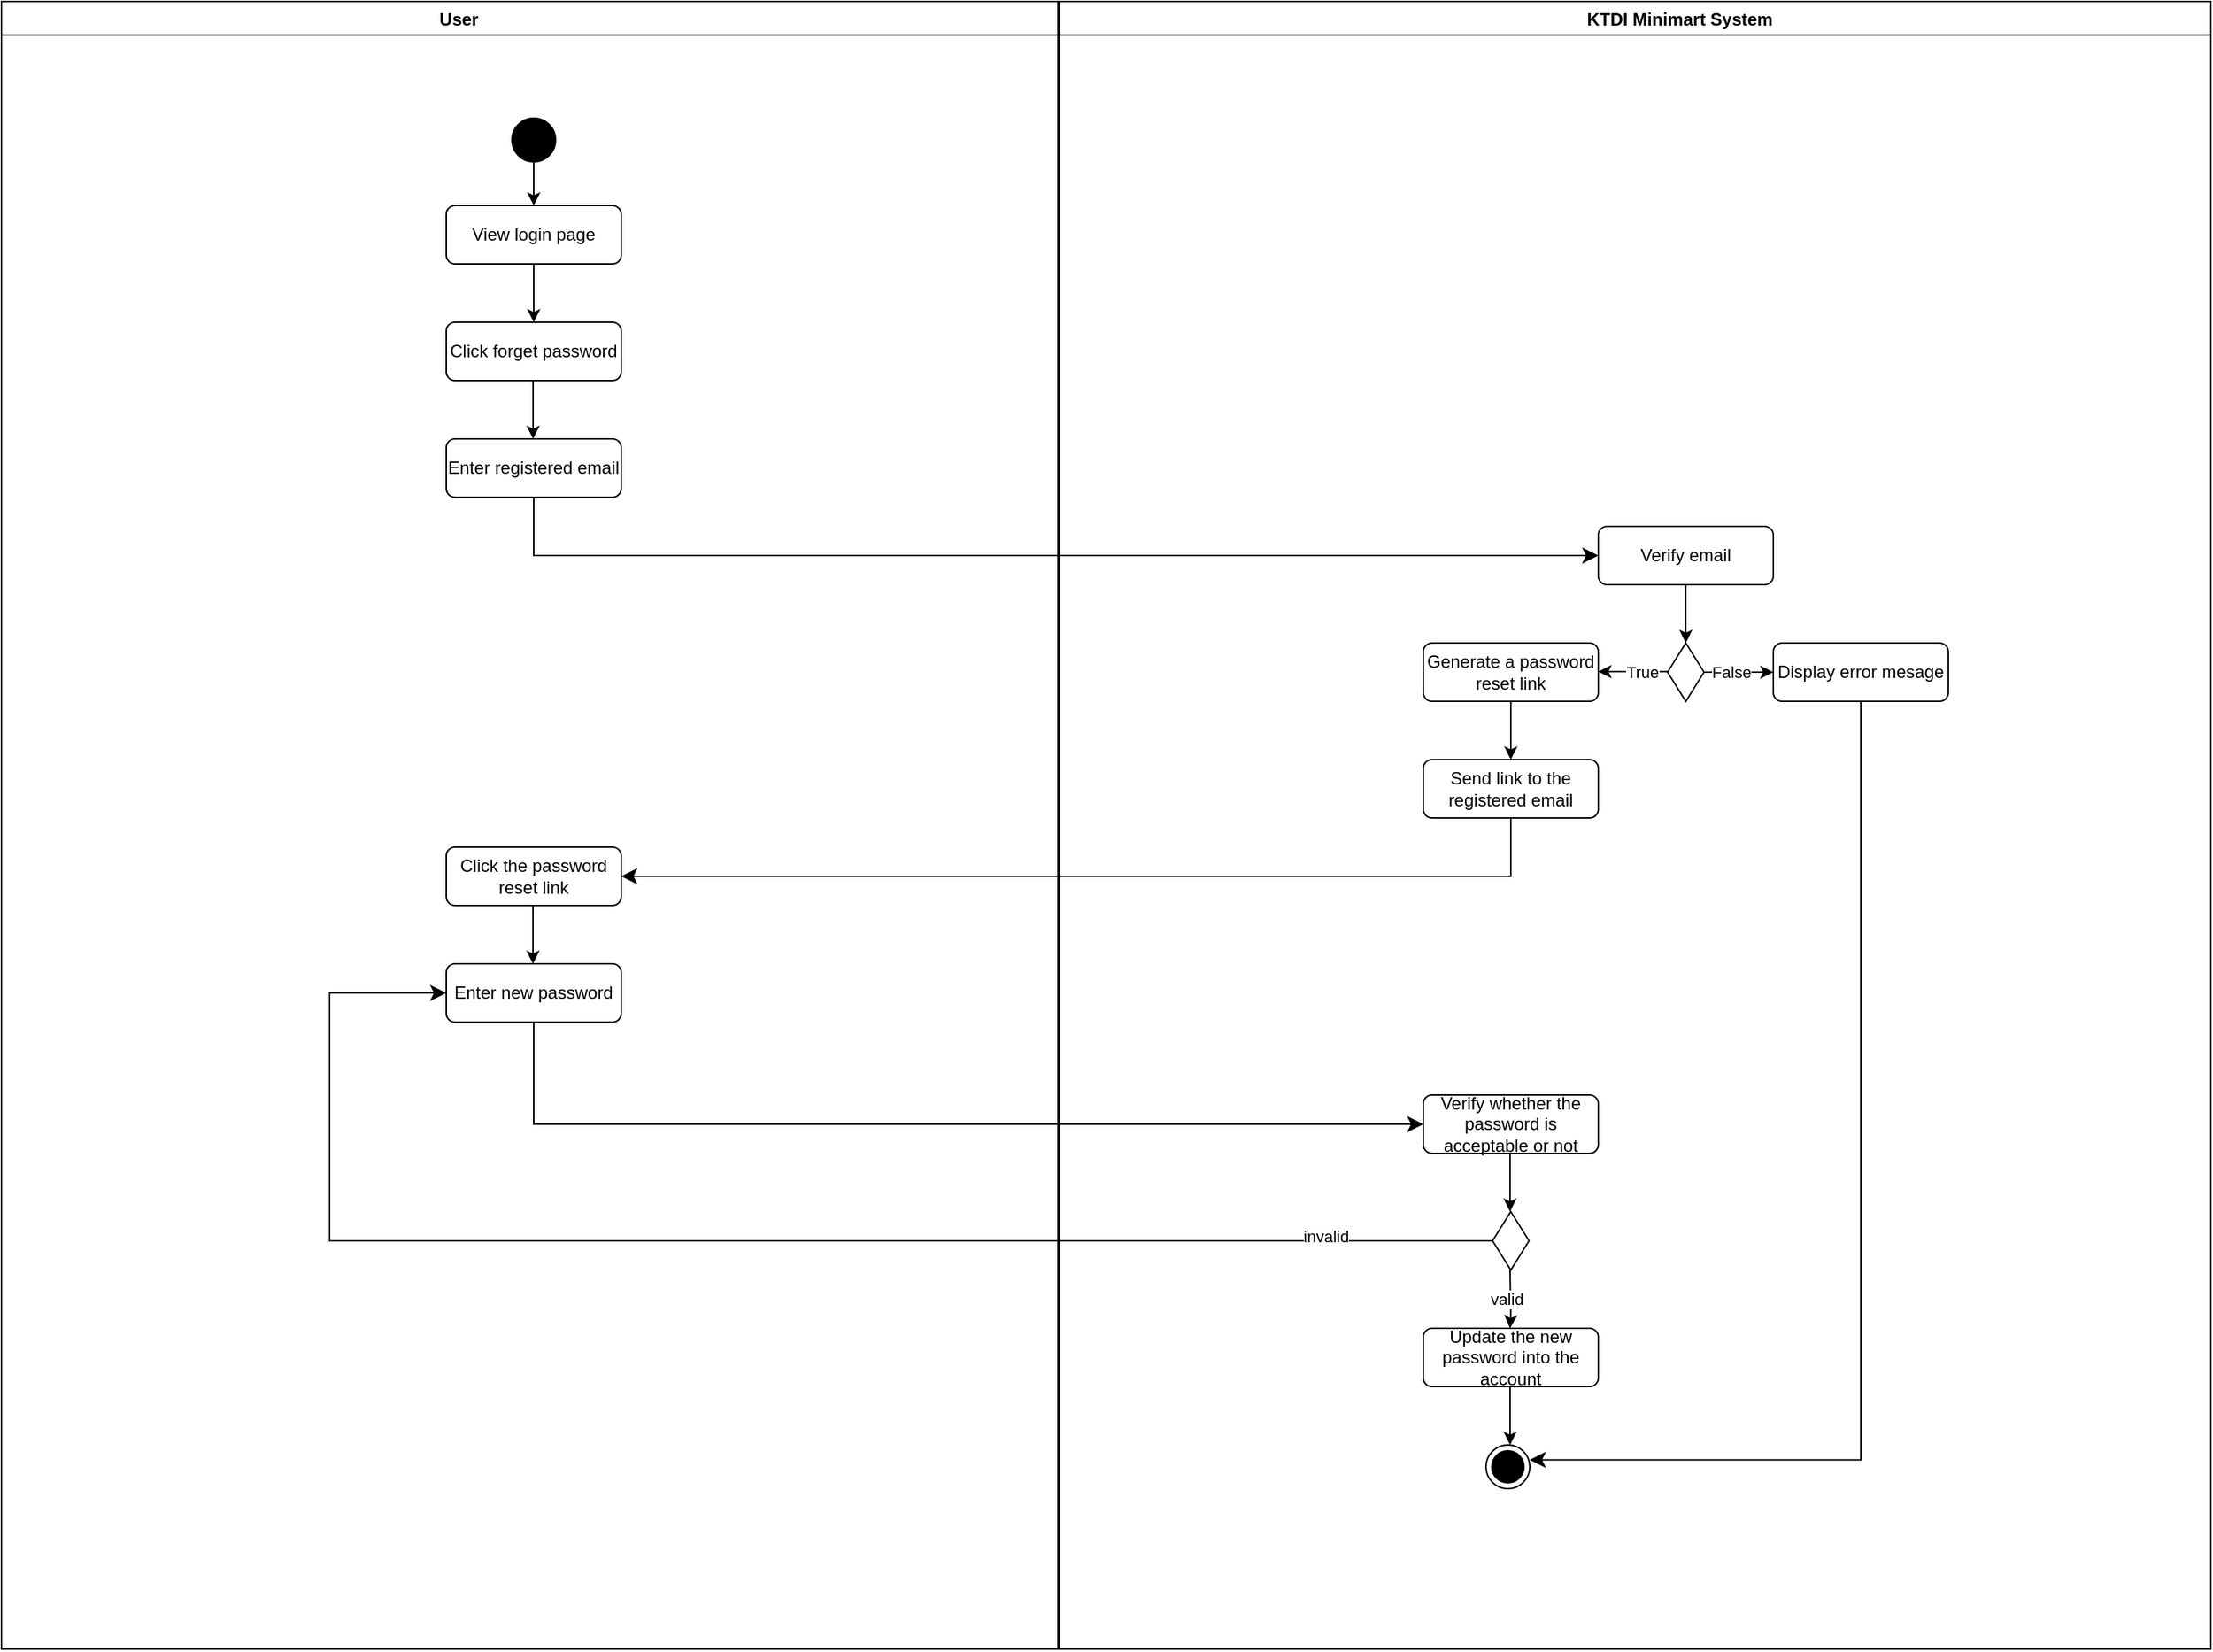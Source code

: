 <mxfile>
    <diagram id="V37z39AYSWORQPw4_k4t" name="Page-1">
        <mxGraphModel dx="987" dy="78" grid="1" gridSize="10" guides="1" tooltips="1" connect="1" arrows="1" fold="1" page="1" pageScale="1" pageWidth="850" pageHeight="1100" math="0" shadow="0">
            <root>
                <mxCell id="0"/>
                <mxCell id="1" parent="0"/>
                <mxCell id="2" value="User                                                                                                                                                                                                                                    KTDI Minimart System" style="swimlane;" vertex="1" parent="1">
                    <mxGeometry x="-135" y="40" width="1515" height="1130" as="geometry"/>
                </mxCell>
                <mxCell id="3" value="" style="line;strokeWidth=2;direction=south;html=1;" vertex="1" parent="2">
                    <mxGeometry x="720" width="10" height="1130" as="geometry"/>
                </mxCell>
                <mxCell id="4" value="" style="ellipse;fillColor=strokeColor;" vertex="1" parent="2">
                    <mxGeometry x="350" y="80" width="30" height="30" as="geometry"/>
                </mxCell>
                <mxCell id="5" value="" style="endArrow=classic;html=1;exitX=0.5;exitY=1;exitDx=0;exitDy=0;" edge="1" parent="2" source="4">
                    <mxGeometry width="50" height="50" relative="1" as="geometry">
                        <mxPoint x="340" y="230" as="sourcePoint"/>
                        <mxPoint x="365" y="140" as="targetPoint"/>
                    </mxGeometry>
                </mxCell>
                <mxCell id="6" value="View login page" style="rounded=1;whiteSpace=wrap;html=1;" vertex="1" parent="2">
                    <mxGeometry x="305" y="140" width="120" height="40" as="geometry"/>
                </mxCell>
                <mxCell id="7" value="" style="endArrow=classic;html=1;exitX=0.5;exitY=1;exitDx=0;exitDy=0;" edge="1" parent="2" source="6">
                    <mxGeometry width="50" height="50" relative="1" as="geometry">
                        <mxPoint x="310" y="280" as="sourcePoint"/>
                        <mxPoint x="365" y="220" as="targetPoint"/>
                    </mxGeometry>
                </mxCell>
                <mxCell id="8" value="Click forget password" style="rounded=1;whiteSpace=wrap;html=1;" vertex="1" parent="2">
                    <mxGeometry x="305" y="220" width="120" height="40" as="geometry"/>
                </mxCell>
                <mxCell id="9" value="" style="endArrow=classic;html=1;exitX=0.5;exitY=1;exitDx=0;exitDy=0;" edge="1" parent="2">
                    <mxGeometry width="50" height="50" relative="1" as="geometry">
                        <mxPoint x="364.55" y="260" as="sourcePoint"/>
                        <mxPoint x="364.55" y="300" as="targetPoint"/>
                    </mxGeometry>
                </mxCell>
                <mxCell id="10" value="Enter registered email" style="rounded=1;whiteSpace=wrap;html=1;" vertex="1" parent="2">
                    <mxGeometry x="305" y="300" width="120" height="40" as="geometry"/>
                </mxCell>
                <mxCell id="11" value="" style="edgeStyle=segmentEdgeStyle;endArrow=classic;html=1;curved=0;rounded=0;endSize=8;startSize=8;exitX=0.5;exitY=1;exitDx=0;exitDy=0;" edge="1" parent="2" source="10">
                    <mxGeometry width="50" height="50" relative="1" as="geometry">
                        <mxPoint x="370" y="350" as="sourcePoint"/>
                        <mxPoint x="1095" y="380" as="targetPoint"/>
                        <Array as="points">
                            <mxPoint x="365" y="380"/>
                        </Array>
                    </mxGeometry>
                </mxCell>
                <mxCell id="12" value="Verify email" style="rounded=1;whiteSpace=wrap;html=1;" vertex="1" parent="2">
                    <mxGeometry x="1095" y="360" width="120" height="40" as="geometry"/>
                </mxCell>
                <mxCell id="13" value="" style="endArrow=classic;html=1;exitX=0.5;exitY=1;exitDx=0;exitDy=0;" edge="1" parent="2" source="12">
                    <mxGeometry width="50" height="50" relative="1" as="geometry">
                        <mxPoint x="1125" y="480" as="sourcePoint"/>
                        <mxPoint x="1155" y="440" as="targetPoint"/>
                    </mxGeometry>
                </mxCell>
                <mxCell id="14" value="" style="rhombus;whiteSpace=wrap;html=1;" vertex="1" parent="2">
                    <mxGeometry x="1142.5" y="440" width="25" height="40" as="geometry"/>
                </mxCell>
                <mxCell id="15" value="" style="endArrow=classic;html=1;exitX=1;exitY=0.5;exitDx=0;exitDy=0;" edge="1" parent="2" source="14">
                    <mxGeometry width="50" height="50" relative="1" as="geometry">
                        <mxPoint x="1185" y="470" as="sourcePoint"/>
                        <mxPoint x="1215" y="460" as="targetPoint"/>
                    </mxGeometry>
                </mxCell>
                <mxCell id="16" value="False" style="edgeLabel;html=1;align=center;verticalAlign=middle;resizable=0;points=[];" vertex="1" connectable="0" parent="15">
                    <mxGeometry x="0.632" y="4" relative="1" as="geometry">
                        <mxPoint x="-21" y="4" as="offset"/>
                    </mxGeometry>
                </mxCell>
                <mxCell id="17" value="" style="endArrow=classic;html=1;exitX=0;exitY=0.5;exitDx=0;exitDy=0;" edge="1" parent="2">
                    <mxGeometry width="50" height="50" relative="1" as="geometry">
                        <mxPoint x="1142.5" y="459.63" as="sourcePoint"/>
                        <mxPoint x="1095" y="459.63" as="targetPoint"/>
                    </mxGeometry>
                </mxCell>
                <mxCell id="18" value="True" style="edgeLabel;html=1;align=center;verticalAlign=middle;resizable=0;points=[];rotation=0;" vertex="1" connectable="0" parent="17">
                    <mxGeometry x="0.632" y="4" relative="1" as="geometry">
                        <mxPoint x="21" y="-4" as="offset"/>
                    </mxGeometry>
                </mxCell>
                <mxCell id="19" value="Generate a password reset link" style="rounded=1;whiteSpace=wrap;html=1;" vertex="1" parent="2">
                    <mxGeometry x="975" y="440" width="120" height="40" as="geometry"/>
                </mxCell>
                <mxCell id="20" value="" style="endArrow=classic;html=1;exitX=0.5;exitY=1;exitDx=0;exitDy=0;" edge="1" parent="2" source="19">
                    <mxGeometry width="50" height="50" relative="1" as="geometry">
                        <mxPoint x="1005" y="550" as="sourcePoint"/>
                        <mxPoint x="1035" y="520" as="targetPoint"/>
                    </mxGeometry>
                </mxCell>
                <mxCell id="21" value="Send link to the registered email" style="rounded=1;whiteSpace=wrap;html=1;" vertex="1" parent="2">
                    <mxGeometry x="975" y="520" width="120" height="40" as="geometry"/>
                </mxCell>
                <mxCell id="23" value="" style="edgeStyle=segmentEdgeStyle;endArrow=classic;html=1;curved=0;rounded=0;endSize=8;startSize=8;exitX=0.5;exitY=1;exitDx=0;exitDy=0;entryX=1;entryY=0.5;entryDx=0;entryDy=0;" edge="1" parent="2" source="21" target="24">
                    <mxGeometry width="50" height="50" relative="1" as="geometry">
                        <mxPoint x="1170" y="570" as="sourcePoint"/>
                        <mxPoint x="455" y="600" as="targetPoint"/>
                        <Array as="points">
                            <mxPoint x="1035" y="600"/>
                        </Array>
                    </mxGeometry>
                </mxCell>
                <mxCell id="24" value="Click the password reset link" style="rounded=1;whiteSpace=wrap;html=1;" vertex="1" parent="2">
                    <mxGeometry x="305" y="580" width="120" height="40" as="geometry"/>
                </mxCell>
                <mxCell id="27" value="" style="endArrow=classic;html=1;exitX=0.5;exitY=1;exitDx=0;exitDy=0;" edge="1" parent="2">
                    <mxGeometry width="50" height="50" relative="1" as="geometry">
                        <mxPoint x="364.47" y="620" as="sourcePoint"/>
                        <mxPoint x="364.47" y="660" as="targetPoint"/>
                    </mxGeometry>
                </mxCell>
                <mxCell id="28" value="Enter new password" style="rounded=1;whiteSpace=wrap;html=1;" vertex="1" parent="2">
                    <mxGeometry x="305" y="660" width="120" height="40" as="geometry"/>
                </mxCell>
                <mxCell id="29" value="" style="edgeStyle=segmentEdgeStyle;endArrow=classic;html=1;curved=0;rounded=0;endSize=8;startSize=8;exitX=0.5;exitY=1;exitDx=0;exitDy=0;" edge="1" parent="2" source="28">
                    <mxGeometry width="50" height="50" relative="1" as="geometry">
                        <mxPoint x="355" y="800" as="sourcePoint"/>
                        <mxPoint x="975" y="770" as="targetPoint"/>
                        <Array as="points">
                            <mxPoint x="365" y="770"/>
                            <mxPoint x="455" y="770"/>
                        </Array>
                    </mxGeometry>
                </mxCell>
                <mxCell id="30" value="Verify whether the password is acceptable or not" style="rounded=1;whiteSpace=wrap;html=1;" vertex="1" parent="2">
                    <mxGeometry x="975" y="750" width="120" height="40" as="geometry"/>
                </mxCell>
                <mxCell id="32" value="" style="rhombus;whiteSpace=wrap;html=1;" vertex="1" parent="2">
                    <mxGeometry x="1022.5" y="830" width="25" height="40" as="geometry"/>
                </mxCell>
                <mxCell id="33" value="" style="endArrow=classic;html=1;exitX=0.5;exitY=1;exitDx=0;exitDy=0;" edge="1" parent="2">
                    <mxGeometry width="50" height="50" relative="1" as="geometry">
                        <mxPoint x="1034.47" y="790" as="sourcePoint"/>
                        <mxPoint x="1034.47" y="830" as="targetPoint"/>
                    </mxGeometry>
                </mxCell>
                <mxCell id="34" value="" style="endArrow=classic;html=1;exitX=0.5;exitY=1;exitDx=0;exitDy=0;" edge="1" parent="2">
                    <mxGeometry width="50" height="50" relative="1" as="geometry">
                        <mxPoint x="1034.47" y="870" as="sourcePoint"/>
                        <mxPoint x="1034.47" y="910" as="targetPoint"/>
                        <Array as="points">
                            <mxPoint x="1035" y="900"/>
                        </Array>
                    </mxGeometry>
                </mxCell>
                <mxCell id="35" value="valid" style="edgeLabel;html=1;align=center;verticalAlign=middle;resizable=0;points=[];" vertex="1" connectable="0" parent="34">
                    <mxGeometry x="0.45" y="-3" relative="1" as="geometry">
                        <mxPoint y="-9" as="offset"/>
                    </mxGeometry>
                </mxCell>
                <mxCell id="36" value="Update the new password into the account" style="rounded=1;whiteSpace=wrap;html=1;" vertex="1" parent="2">
                    <mxGeometry x="975" y="910" width="120" height="40" as="geometry"/>
                </mxCell>
                <mxCell id="37" value="" style="edgeStyle=segmentEdgeStyle;endArrow=classic;html=1;curved=0;rounded=0;endSize=8;startSize=8;exitX=0;exitY=0.5;exitDx=0;exitDy=0;entryX=0;entryY=0.5;entryDx=0;entryDy=0;" edge="1" parent="2" source="32" target="28">
                    <mxGeometry width="50" height="50" relative="1" as="geometry">
                        <mxPoint x="565" y="880" as="sourcePoint"/>
                        <mxPoint x="235" y="680" as="targetPoint"/>
                        <Array as="points">
                            <mxPoint x="225" y="850"/>
                            <mxPoint x="225" y="680"/>
                        </Array>
                    </mxGeometry>
                </mxCell>
                <mxCell id="38" value="invalid" style="edgeLabel;html=1;align=center;verticalAlign=middle;resizable=0;points=[];" vertex="1" connectable="0" parent="37">
                    <mxGeometry x="-0.781" y="-3" relative="1" as="geometry">
                        <mxPoint as="offset"/>
                    </mxGeometry>
                </mxCell>
                <mxCell id="39" value="Display error mesage" style="rounded=1;whiteSpace=wrap;html=1;" vertex="1" parent="2">
                    <mxGeometry x="1215" y="440" width="120" height="40" as="geometry"/>
                </mxCell>
                <mxCell id="40" value="" style="endArrow=classic;html=1;exitX=0.5;exitY=1;exitDx=0;exitDy=0;" edge="1" parent="2">
                    <mxGeometry width="50" height="50" relative="1" as="geometry">
                        <mxPoint x="1034.5" y="950" as="sourcePoint"/>
                        <mxPoint x="1034.5" y="990" as="targetPoint"/>
                    </mxGeometry>
                </mxCell>
                <mxCell id="41" value="" style="ellipse;html=1;shape=endState;fillColor=strokeColor;" vertex="1" parent="2">
                    <mxGeometry x="1018" y="990" width="30" height="30" as="geometry"/>
                </mxCell>
                <mxCell id="42" value="" style="edgeStyle=segmentEdgeStyle;endArrow=classic;html=1;curved=0;rounded=0;endSize=8;startSize=8;exitX=0.5;exitY=1;exitDx=0;exitDy=0;entryX=1;entryY=0.34;entryDx=0;entryDy=0;entryPerimeter=0;" edge="1" parent="2" source="39" target="41">
                    <mxGeometry width="50" height="50" relative="1" as="geometry">
                        <mxPoint x="1235" y="740" as="sourcePoint"/>
                        <mxPoint x="1055" y="1000" as="targetPoint"/>
                        <Array as="points">
                            <mxPoint x="1275" y="1000"/>
                        </Array>
                    </mxGeometry>
                </mxCell>
            </root>
        </mxGraphModel>
    </diagram>
</mxfile>